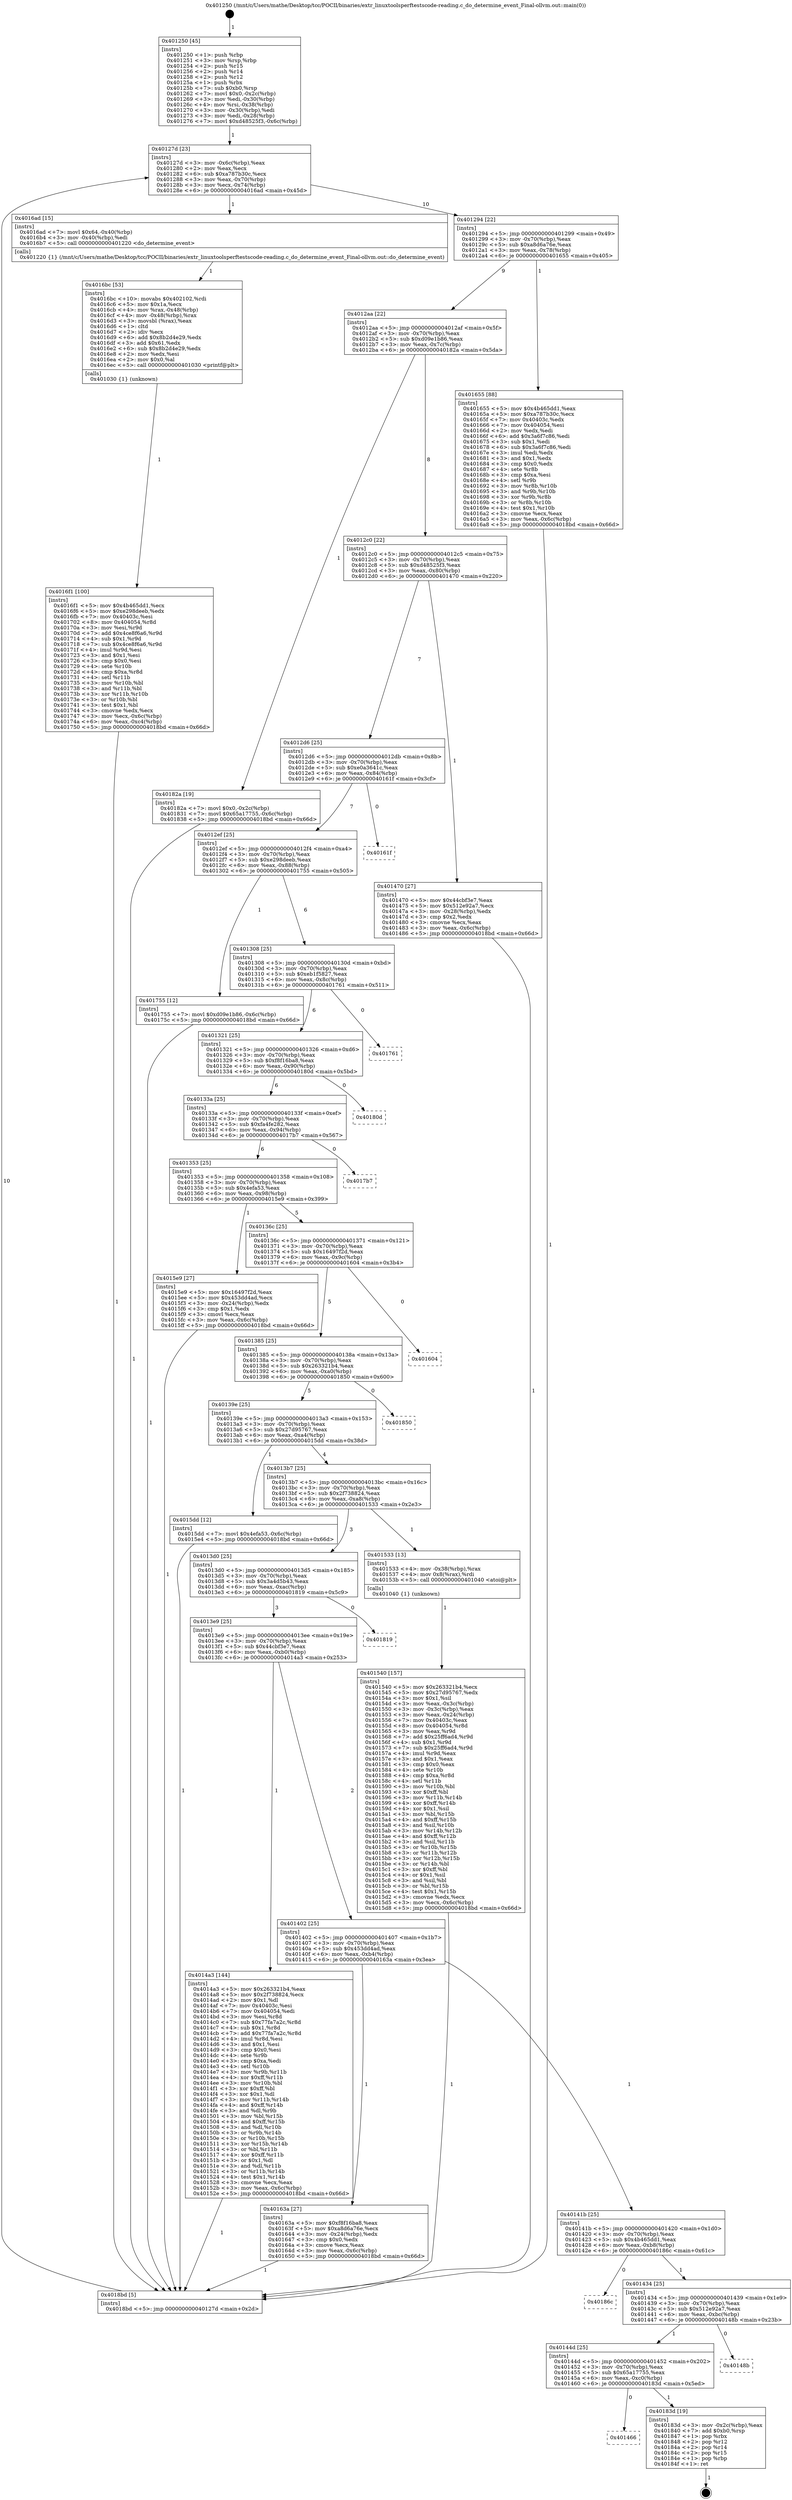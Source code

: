 digraph "0x401250" {
  label = "0x401250 (/mnt/c/Users/mathe/Desktop/tcc/POCII/binaries/extr_linuxtoolsperftestscode-reading.c_do_determine_event_Final-ollvm.out::main(0))"
  labelloc = "t"
  node[shape=record]

  Entry [label="",width=0.3,height=0.3,shape=circle,fillcolor=black,style=filled]
  "0x40127d" [label="{
     0x40127d [23]\l
     | [instrs]\l
     &nbsp;&nbsp;0x40127d \<+3\>: mov -0x6c(%rbp),%eax\l
     &nbsp;&nbsp;0x401280 \<+2\>: mov %eax,%ecx\l
     &nbsp;&nbsp;0x401282 \<+6\>: sub $0xa787b30c,%ecx\l
     &nbsp;&nbsp;0x401288 \<+3\>: mov %eax,-0x70(%rbp)\l
     &nbsp;&nbsp;0x40128b \<+3\>: mov %ecx,-0x74(%rbp)\l
     &nbsp;&nbsp;0x40128e \<+6\>: je 00000000004016ad \<main+0x45d\>\l
  }"]
  "0x4016ad" [label="{
     0x4016ad [15]\l
     | [instrs]\l
     &nbsp;&nbsp;0x4016ad \<+7\>: movl $0x64,-0x40(%rbp)\l
     &nbsp;&nbsp;0x4016b4 \<+3\>: mov -0x40(%rbp),%edi\l
     &nbsp;&nbsp;0x4016b7 \<+5\>: call 0000000000401220 \<do_determine_event\>\l
     | [calls]\l
     &nbsp;&nbsp;0x401220 \{1\} (/mnt/c/Users/mathe/Desktop/tcc/POCII/binaries/extr_linuxtoolsperftestscode-reading.c_do_determine_event_Final-ollvm.out::do_determine_event)\l
  }"]
  "0x401294" [label="{
     0x401294 [22]\l
     | [instrs]\l
     &nbsp;&nbsp;0x401294 \<+5\>: jmp 0000000000401299 \<main+0x49\>\l
     &nbsp;&nbsp;0x401299 \<+3\>: mov -0x70(%rbp),%eax\l
     &nbsp;&nbsp;0x40129c \<+5\>: sub $0xa8d6a76e,%eax\l
     &nbsp;&nbsp;0x4012a1 \<+3\>: mov %eax,-0x78(%rbp)\l
     &nbsp;&nbsp;0x4012a4 \<+6\>: je 0000000000401655 \<main+0x405\>\l
  }"]
  Exit [label="",width=0.3,height=0.3,shape=circle,fillcolor=black,style=filled,peripheries=2]
  "0x401655" [label="{
     0x401655 [88]\l
     | [instrs]\l
     &nbsp;&nbsp;0x401655 \<+5\>: mov $0x4b465dd1,%eax\l
     &nbsp;&nbsp;0x40165a \<+5\>: mov $0xa787b30c,%ecx\l
     &nbsp;&nbsp;0x40165f \<+7\>: mov 0x40403c,%edx\l
     &nbsp;&nbsp;0x401666 \<+7\>: mov 0x404054,%esi\l
     &nbsp;&nbsp;0x40166d \<+2\>: mov %edx,%edi\l
     &nbsp;&nbsp;0x40166f \<+6\>: add $0x3a6f7c86,%edi\l
     &nbsp;&nbsp;0x401675 \<+3\>: sub $0x1,%edi\l
     &nbsp;&nbsp;0x401678 \<+6\>: sub $0x3a6f7c86,%edi\l
     &nbsp;&nbsp;0x40167e \<+3\>: imul %edi,%edx\l
     &nbsp;&nbsp;0x401681 \<+3\>: and $0x1,%edx\l
     &nbsp;&nbsp;0x401684 \<+3\>: cmp $0x0,%edx\l
     &nbsp;&nbsp;0x401687 \<+4\>: sete %r8b\l
     &nbsp;&nbsp;0x40168b \<+3\>: cmp $0xa,%esi\l
     &nbsp;&nbsp;0x40168e \<+4\>: setl %r9b\l
     &nbsp;&nbsp;0x401692 \<+3\>: mov %r8b,%r10b\l
     &nbsp;&nbsp;0x401695 \<+3\>: and %r9b,%r10b\l
     &nbsp;&nbsp;0x401698 \<+3\>: xor %r9b,%r8b\l
     &nbsp;&nbsp;0x40169b \<+3\>: or %r8b,%r10b\l
     &nbsp;&nbsp;0x40169e \<+4\>: test $0x1,%r10b\l
     &nbsp;&nbsp;0x4016a2 \<+3\>: cmovne %ecx,%eax\l
     &nbsp;&nbsp;0x4016a5 \<+3\>: mov %eax,-0x6c(%rbp)\l
     &nbsp;&nbsp;0x4016a8 \<+5\>: jmp 00000000004018bd \<main+0x66d\>\l
  }"]
  "0x4012aa" [label="{
     0x4012aa [22]\l
     | [instrs]\l
     &nbsp;&nbsp;0x4012aa \<+5\>: jmp 00000000004012af \<main+0x5f\>\l
     &nbsp;&nbsp;0x4012af \<+3\>: mov -0x70(%rbp),%eax\l
     &nbsp;&nbsp;0x4012b2 \<+5\>: sub $0xd09e1b86,%eax\l
     &nbsp;&nbsp;0x4012b7 \<+3\>: mov %eax,-0x7c(%rbp)\l
     &nbsp;&nbsp;0x4012ba \<+6\>: je 000000000040182a \<main+0x5da\>\l
  }"]
  "0x401466" [label="{
     0x401466\l
  }", style=dashed]
  "0x40182a" [label="{
     0x40182a [19]\l
     | [instrs]\l
     &nbsp;&nbsp;0x40182a \<+7\>: movl $0x0,-0x2c(%rbp)\l
     &nbsp;&nbsp;0x401831 \<+7\>: movl $0x65a17755,-0x6c(%rbp)\l
     &nbsp;&nbsp;0x401838 \<+5\>: jmp 00000000004018bd \<main+0x66d\>\l
  }"]
  "0x4012c0" [label="{
     0x4012c0 [22]\l
     | [instrs]\l
     &nbsp;&nbsp;0x4012c0 \<+5\>: jmp 00000000004012c5 \<main+0x75\>\l
     &nbsp;&nbsp;0x4012c5 \<+3\>: mov -0x70(%rbp),%eax\l
     &nbsp;&nbsp;0x4012c8 \<+5\>: sub $0xd48525f3,%eax\l
     &nbsp;&nbsp;0x4012cd \<+3\>: mov %eax,-0x80(%rbp)\l
     &nbsp;&nbsp;0x4012d0 \<+6\>: je 0000000000401470 \<main+0x220\>\l
  }"]
  "0x40183d" [label="{
     0x40183d [19]\l
     | [instrs]\l
     &nbsp;&nbsp;0x40183d \<+3\>: mov -0x2c(%rbp),%eax\l
     &nbsp;&nbsp;0x401840 \<+7\>: add $0xb0,%rsp\l
     &nbsp;&nbsp;0x401847 \<+1\>: pop %rbx\l
     &nbsp;&nbsp;0x401848 \<+2\>: pop %r12\l
     &nbsp;&nbsp;0x40184a \<+2\>: pop %r14\l
     &nbsp;&nbsp;0x40184c \<+2\>: pop %r15\l
     &nbsp;&nbsp;0x40184e \<+1\>: pop %rbp\l
     &nbsp;&nbsp;0x40184f \<+1\>: ret\l
  }"]
  "0x401470" [label="{
     0x401470 [27]\l
     | [instrs]\l
     &nbsp;&nbsp;0x401470 \<+5\>: mov $0x44cbf3e7,%eax\l
     &nbsp;&nbsp;0x401475 \<+5\>: mov $0x512e92a7,%ecx\l
     &nbsp;&nbsp;0x40147a \<+3\>: mov -0x28(%rbp),%edx\l
     &nbsp;&nbsp;0x40147d \<+3\>: cmp $0x2,%edx\l
     &nbsp;&nbsp;0x401480 \<+3\>: cmovne %ecx,%eax\l
     &nbsp;&nbsp;0x401483 \<+3\>: mov %eax,-0x6c(%rbp)\l
     &nbsp;&nbsp;0x401486 \<+5\>: jmp 00000000004018bd \<main+0x66d\>\l
  }"]
  "0x4012d6" [label="{
     0x4012d6 [25]\l
     | [instrs]\l
     &nbsp;&nbsp;0x4012d6 \<+5\>: jmp 00000000004012db \<main+0x8b\>\l
     &nbsp;&nbsp;0x4012db \<+3\>: mov -0x70(%rbp),%eax\l
     &nbsp;&nbsp;0x4012de \<+5\>: sub $0xe0a3641c,%eax\l
     &nbsp;&nbsp;0x4012e3 \<+6\>: mov %eax,-0x84(%rbp)\l
     &nbsp;&nbsp;0x4012e9 \<+6\>: je 000000000040161f \<main+0x3cf\>\l
  }"]
  "0x4018bd" [label="{
     0x4018bd [5]\l
     | [instrs]\l
     &nbsp;&nbsp;0x4018bd \<+5\>: jmp 000000000040127d \<main+0x2d\>\l
  }"]
  "0x401250" [label="{
     0x401250 [45]\l
     | [instrs]\l
     &nbsp;&nbsp;0x401250 \<+1\>: push %rbp\l
     &nbsp;&nbsp;0x401251 \<+3\>: mov %rsp,%rbp\l
     &nbsp;&nbsp;0x401254 \<+2\>: push %r15\l
     &nbsp;&nbsp;0x401256 \<+2\>: push %r14\l
     &nbsp;&nbsp;0x401258 \<+2\>: push %r12\l
     &nbsp;&nbsp;0x40125a \<+1\>: push %rbx\l
     &nbsp;&nbsp;0x40125b \<+7\>: sub $0xb0,%rsp\l
     &nbsp;&nbsp;0x401262 \<+7\>: movl $0x0,-0x2c(%rbp)\l
     &nbsp;&nbsp;0x401269 \<+3\>: mov %edi,-0x30(%rbp)\l
     &nbsp;&nbsp;0x40126c \<+4\>: mov %rsi,-0x38(%rbp)\l
     &nbsp;&nbsp;0x401270 \<+3\>: mov -0x30(%rbp),%edi\l
     &nbsp;&nbsp;0x401273 \<+3\>: mov %edi,-0x28(%rbp)\l
     &nbsp;&nbsp;0x401276 \<+7\>: movl $0xd48525f3,-0x6c(%rbp)\l
  }"]
  "0x40144d" [label="{
     0x40144d [25]\l
     | [instrs]\l
     &nbsp;&nbsp;0x40144d \<+5\>: jmp 0000000000401452 \<main+0x202\>\l
     &nbsp;&nbsp;0x401452 \<+3\>: mov -0x70(%rbp),%eax\l
     &nbsp;&nbsp;0x401455 \<+5\>: sub $0x65a17755,%eax\l
     &nbsp;&nbsp;0x40145a \<+6\>: mov %eax,-0xc0(%rbp)\l
     &nbsp;&nbsp;0x401460 \<+6\>: je 000000000040183d \<main+0x5ed\>\l
  }"]
  "0x40161f" [label="{
     0x40161f\l
  }", style=dashed]
  "0x4012ef" [label="{
     0x4012ef [25]\l
     | [instrs]\l
     &nbsp;&nbsp;0x4012ef \<+5\>: jmp 00000000004012f4 \<main+0xa4\>\l
     &nbsp;&nbsp;0x4012f4 \<+3\>: mov -0x70(%rbp),%eax\l
     &nbsp;&nbsp;0x4012f7 \<+5\>: sub $0xe298deeb,%eax\l
     &nbsp;&nbsp;0x4012fc \<+6\>: mov %eax,-0x88(%rbp)\l
     &nbsp;&nbsp;0x401302 \<+6\>: je 0000000000401755 \<main+0x505\>\l
  }"]
  "0x40148b" [label="{
     0x40148b\l
  }", style=dashed]
  "0x401755" [label="{
     0x401755 [12]\l
     | [instrs]\l
     &nbsp;&nbsp;0x401755 \<+7\>: movl $0xd09e1b86,-0x6c(%rbp)\l
     &nbsp;&nbsp;0x40175c \<+5\>: jmp 00000000004018bd \<main+0x66d\>\l
  }"]
  "0x401308" [label="{
     0x401308 [25]\l
     | [instrs]\l
     &nbsp;&nbsp;0x401308 \<+5\>: jmp 000000000040130d \<main+0xbd\>\l
     &nbsp;&nbsp;0x40130d \<+3\>: mov -0x70(%rbp),%eax\l
     &nbsp;&nbsp;0x401310 \<+5\>: sub $0xeb1f5827,%eax\l
     &nbsp;&nbsp;0x401315 \<+6\>: mov %eax,-0x8c(%rbp)\l
     &nbsp;&nbsp;0x40131b \<+6\>: je 0000000000401761 \<main+0x511\>\l
  }"]
  "0x401434" [label="{
     0x401434 [25]\l
     | [instrs]\l
     &nbsp;&nbsp;0x401434 \<+5\>: jmp 0000000000401439 \<main+0x1e9\>\l
     &nbsp;&nbsp;0x401439 \<+3\>: mov -0x70(%rbp),%eax\l
     &nbsp;&nbsp;0x40143c \<+5\>: sub $0x512e92a7,%eax\l
     &nbsp;&nbsp;0x401441 \<+6\>: mov %eax,-0xbc(%rbp)\l
     &nbsp;&nbsp;0x401447 \<+6\>: je 000000000040148b \<main+0x23b\>\l
  }"]
  "0x401761" [label="{
     0x401761\l
  }", style=dashed]
  "0x401321" [label="{
     0x401321 [25]\l
     | [instrs]\l
     &nbsp;&nbsp;0x401321 \<+5\>: jmp 0000000000401326 \<main+0xd6\>\l
     &nbsp;&nbsp;0x401326 \<+3\>: mov -0x70(%rbp),%eax\l
     &nbsp;&nbsp;0x401329 \<+5\>: sub $0xf8f16ba8,%eax\l
     &nbsp;&nbsp;0x40132e \<+6\>: mov %eax,-0x90(%rbp)\l
     &nbsp;&nbsp;0x401334 \<+6\>: je 000000000040180d \<main+0x5bd\>\l
  }"]
  "0x40186c" [label="{
     0x40186c\l
  }", style=dashed]
  "0x40180d" [label="{
     0x40180d\l
  }", style=dashed]
  "0x40133a" [label="{
     0x40133a [25]\l
     | [instrs]\l
     &nbsp;&nbsp;0x40133a \<+5\>: jmp 000000000040133f \<main+0xef\>\l
     &nbsp;&nbsp;0x40133f \<+3\>: mov -0x70(%rbp),%eax\l
     &nbsp;&nbsp;0x401342 \<+5\>: sub $0xfa4fe282,%eax\l
     &nbsp;&nbsp;0x401347 \<+6\>: mov %eax,-0x94(%rbp)\l
     &nbsp;&nbsp;0x40134d \<+6\>: je 00000000004017b7 \<main+0x567\>\l
  }"]
  "0x4016f1" [label="{
     0x4016f1 [100]\l
     | [instrs]\l
     &nbsp;&nbsp;0x4016f1 \<+5\>: mov $0x4b465dd1,%ecx\l
     &nbsp;&nbsp;0x4016f6 \<+5\>: mov $0xe298deeb,%edx\l
     &nbsp;&nbsp;0x4016fb \<+7\>: mov 0x40403c,%esi\l
     &nbsp;&nbsp;0x401702 \<+8\>: mov 0x404054,%r8d\l
     &nbsp;&nbsp;0x40170a \<+3\>: mov %esi,%r9d\l
     &nbsp;&nbsp;0x40170d \<+7\>: add $0x4ce8f6a6,%r9d\l
     &nbsp;&nbsp;0x401714 \<+4\>: sub $0x1,%r9d\l
     &nbsp;&nbsp;0x401718 \<+7\>: sub $0x4ce8f6a6,%r9d\l
     &nbsp;&nbsp;0x40171f \<+4\>: imul %r9d,%esi\l
     &nbsp;&nbsp;0x401723 \<+3\>: and $0x1,%esi\l
     &nbsp;&nbsp;0x401726 \<+3\>: cmp $0x0,%esi\l
     &nbsp;&nbsp;0x401729 \<+4\>: sete %r10b\l
     &nbsp;&nbsp;0x40172d \<+4\>: cmp $0xa,%r8d\l
     &nbsp;&nbsp;0x401731 \<+4\>: setl %r11b\l
     &nbsp;&nbsp;0x401735 \<+3\>: mov %r10b,%bl\l
     &nbsp;&nbsp;0x401738 \<+3\>: and %r11b,%bl\l
     &nbsp;&nbsp;0x40173b \<+3\>: xor %r11b,%r10b\l
     &nbsp;&nbsp;0x40173e \<+3\>: or %r10b,%bl\l
     &nbsp;&nbsp;0x401741 \<+3\>: test $0x1,%bl\l
     &nbsp;&nbsp;0x401744 \<+3\>: cmovne %edx,%ecx\l
     &nbsp;&nbsp;0x401747 \<+3\>: mov %ecx,-0x6c(%rbp)\l
     &nbsp;&nbsp;0x40174a \<+6\>: mov %eax,-0xc4(%rbp)\l
     &nbsp;&nbsp;0x401750 \<+5\>: jmp 00000000004018bd \<main+0x66d\>\l
  }"]
  "0x4017b7" [label="{
     0x4017b7\l
  }", style=dashed]
  "0x401353" [label="{
     0x401353 [25]\l
     | [instrs]\l
     &nbsp;&nbsp;0x401353 \<+5\>: jmp 0000000000401358 \<main+0x108\>\l
     &nbsp;&nbsp;0x401358 \<+3\>: mov -0x70(%rbp),%eax\l
     &nbsp;&nbsp;0x40135b \<+5\>: sub $0x4efa53,%eax\l
     &nbsp;&nbsp;0x401360 \<+6\>: mov %eax,-0x98(%rbp)\l
     &nbsp;&nbsp;0x401366 \<+6\>: je 00000000004015e9 \<main+0x399\>\l
  }"]
  "0x4016bc" [label="{
     0x4016bc [53]\l
     | [instrs]\l
     &nbsp;&nbsp;0x4016bc \<+10\>: movabs $0x402102,%rdi\l
     &nbsp;&nbsp;0x4016c6 \<+5\>: mov $0x1a,%ecx\l
     &nbsp;&nbsp;0x4016cb \<+4\>: mov %rax,-0x48(%rbp)\l
     &nbsp;&nbsp;0x4016cf \<+4\>: mov -0x48(%rbp),%rax\l
     &nbsp;&nbsp;0x4016d3 \<+3\>: movsbl (%rax),%eax\l
     &nbsp;&nbsp;0x4016d6 \<+1\>: cltd\l
     &nbsp;&nbsp;0x4016d7 \<+2\>: idiv %ecx\l
     &nbsp;&nbsp;0x4016d9 \<+6\>: add $0x8b2d4e29,%edx\l
     &nbsp;&nbsp;0x4016df \<+3\>: add $0x61,%edx\l
     &nbsp;&nbsp;0x4016e2 \<+6\>: sub $0x8b2d4e29,%edx\l
     &nbsp;&nbsp;0x4016e8 \<+2\>: mov %edx,%esi\l
     &nbsp;&nbsp;0x4016ea \<+2\>: mov $0x0,%al\l
     &nbsp;&nbsp;0x4016ec \<+5\>: call 0000000000401030 \<printf@plt\>\l
     | [calls]\l
     &nbsp;&nbsp;0x401030 \{1\} (unknown)\l
  }"]
  "0x4015e9" [label="{
     0x4015e9 [27]\l
     | [instrs]\l
     &nbsp;&nbsp;0x4015e9 \<+5\>: mov $0x16497f2d,%eax\l
     &nbsp;&nbsp;0x4015ee \<+5\>: mov $0x453dd4ad,%ecx\l
     &nbsp;&nbsp;0x4015f3 \<+3\>: mov -0x24(%rbp),%edx\l
     &nbsp;&nbsp;0x4015f6 \<+3\>: cmp $0x1,%edx\l
     &nbsp;&nbsp;0x4015f9 \<+3\>: cmovl %ecx,%eax\l
     &nbsp;&nbsp;0x4015fc \<+3\>: mov %eax,-0x6c(%rbp)\l
     &nbsp;&nbsp;0x4015ff \<+5\>: jmp 00000000004018bd \<main+0x66d\>\l
  }"]
  "0x40136c" [label="{
     0x40136c [25]\l
     | [instrs]\l
     &nbsp;&nbsp;0x40136c \<+5\>: jmp 0000000000401371 \<main+0x121\>\l
     &nbsp;&nbsp;0x401371 \<+3\>: mov -0x70(%rbp),%eax\l
     &nbsp;&nbsp;0x401374 \<+5\>: sub $0x16497f2d,%eax\l
     &nbsp;&nbsp;0x401379 \<+6\>: mov %eax,-0x9c(%rbp)\l
     &nbsp;&nbsp;0x40137f \<+6\>: je 0000000000401604 \<main+0x3b4\>\l
  }"]
  "0x40141b" [label="{
     0x40141b [25]\l
     | [instrs]\l
     &nbsp;&nbsp;0x40141b \<+5\>: jmp 0000000000401420 \<main+0x1d0\>\l
     &nbsp;&nbsp;0x401420 \<+3\>: mov -0x70(%rbp),%eax\l
     &nbsp;&nbsp;0x401423 \<+5\>: sub $0x4b465dd1,%eax\l
     &nbsp;&nbsp;0x401428 \<+6\>: mov %eax,-0xb8(%rbp)\l
     &nbsp;&nbsp;0x40142e \<+6\>: je 000000000040186c \<main+0x61c\>\l
  }"]
  "0x401604" [label="{
     0x401604\l
  }", style=dashed]
  "0x401385" [label="{
     0x401385 [25]\l
     | [instrs]\l
     &nbsp;&nbsp;0x401385 \<+5\>: jmp 000000000040138a \<main+0x13a\>\l
     &nbsp;&nbsp;0x40138a \<+3\>: mov -0x70(%rbp),%eax\l
     &nbsp;&nbsp;0x40138d \<+5\>: sub $0x263321b4,%eax\l
     &nbsp;&nbsp;0x401392 \<+6\>: mov %eax,-0xa0(%rbp)\l
     &nbsp;&nbsp;0x401398 \<+6\>: je 0000000000401850 \<main+0x600\>\l
  }"]
  "0x40163a" [label="{
     0x40163a [27]\l
     | [instrs]\l
     &nbsp;&nbsp;0x40163a \<+5\>: mov $0xf8f16ba8,%eax\l
     &nbsp;&nbsp;0x40163f \<+5\>: mov $0xa8d6a76e,%ecx\l
     &nbsp;&nbsp;0x401644 \<+3\>: mov -0x24(%rbp),%edx\l
     &nbsp;&nbsp;0x401647 \<+3\>: cmp $0x0,%edx\l
     &nbsp;&nbsp;0x40164a \<+3\>: cmove %ecx,%eax\l
     &nbsp;&nbsp;0x40164d \<+3\>: mov %eax,-0x6c(%rbp)\l
     &nbsp;&nbsp;0x401650 \<+5\>: jmp 00000000004018bd \<main+0x66d\>\l
  }"]
  "0x401850" [label="{
     0x401850\l
  }", style=dashed]
  "0x40139e" [label="{
     0x40139e [25]\l
     | [instrs]\l
     &nbsp;&nbsp;0x40139e \<+5\>: jmp 00000000004013a3 \<main+0x153\>\l
     &nbsp;&nbsp;0x4013a3 \<+3\>: mov -0x70(%rbp),%eax\l
     &nbsp;&nbsp;0x4013a6 \<+5\>: sub $0x27d95767,%eax\l
     &nbsp;&nbsp;0x4013ab \<+6\>: mov %eax,-0xa4(%rbp)\l
     &nbsp;&nbsp;0x4013b1 \<+6\>: je 00000000004015dd \<main+0x38d\>\l
  }"]
  "0x401540" [label="{
     0x401540 [157]\l
     | [instrs]\l
     &nbsp;&nbsp;0x401540 \<+5\>: mov $0x263321b4,%ecx\l
     &nbsp;&nbsp;0x401545 \<+5\>: mov $0x27d95767,%edx\l
     &nbsp;&nbsp;0x40154a \<+3\>: mov $0x1,%sil\l
     &nbsp;&nbsp;0x40154d \<+3\>: mov %eax,-0x3c(%rbp)\l
     &nbsp;&nbsp;0x401550 \<+3\>: mov -0x3c(%rbp),%eax\l
     &nbsp;&nbsp;0x401553 \<+3\>: mov %eax,-0x24(%rbp)\l
     &nbsp;&nbsp;0x401556 \<+7\>: mov 0x40403c,%eax\l
     &nbsp;&nbsp;0x40155d \<+8\>: mov 0x404054,%r8d\l
     &nbsp;&nbsp;0x401565 \<+3\>: mov %eax,%r9d\l
     &nbsp;&nbsp;0x401568 \<+7\>: add $0x25ff6ad4,%r9d\l
     &nbsp;&nbsp;0x40156f \<+4\>: sub $0x1,%r9d\l
     &nbsp;&nbsp;0x401573 \<+7\>: sub $0x25ff6ad4,%r9d\l
     &nbsp;&nbsp;0x40157a \<+4\>: imul %r9d,%eax\l
     &nbsp;&nbsp;0x40157e \<+3\>: and $0x1,%eax\l
     &nbsp;&nbsp;0x401581 \<+3\>: cmp $0x0,%eax\l
     &nbsp;&nbsp;0x401584 \<+4\>: sete %r10b\l
     &nbsp;&nbsp;0x401588 \<+4\>: cmp $0xa,%r8d\l
     &nbsp;&nbsp;0x40158c \<+4\>: setl %r11b\l
     &nbsp;&nbsp;0x401590 \<+3\>: mov %r10b,%bl\l
     &nbsp;&nbsp;0x401593 \<+3\>: xor $0xff,%bl\l
     &nbsp;&nbsp;0x401596 \<+3\>: mov %r11b,%r14b\l
     &nbsp;&nbsp;0x401599 \<+4\>: xor $0xff,%r14b\l
     &nbsp;&nbsp;0x40159d \<+4\>: xor $0x1,%sil\l
     &nbsp;&nbsp;0x4015a1 \<+3\>: mov %bl,%r15b\l
     &nbsp;&nbsp;0x4015a4 \<+4\>: and $0xff,%r15b\l
     &nbsp;&nbsp;0x4015a8 \<+3\>: and %sil,%r10b\l
     &nbsp;&nbsp;0x4015ab \<+3\>: mov %r14b,%r12b\l
     &nbsp;&nbsp;0x4015ae \<+4\>: and $0xff,%r12b\l
     &nbsp;&nbsp;0x4015b2 \<+3\>: and %sil,%r11b\l
     &nbsp;&nbsp;0x4015b5 \<+3\>: or %r10b,%r15b\l
     &nbsp;&nbsp;0x4015b8 \<+3\>: or %r11b,%r12b\l
     &nbsp;&nbsp;0x4015bb \<+3\>: xor %r12b,%r15b\l
     &nbsp;&nbsp;0x4015be \<+3\>: or %r14b,%bl\l
     &nbsp;&nbsp;0x4015c1 \<+3\>: xor $0xff,%bl\l
     &nbsp;&nbsp;0x4015c4 \<+4\>: or $0x1,%sil\l
     &nbsp;&nbsp;0x4015c8 \<+3\>: and %sil,%bl\l
     &nbsp;&nbsp;0x4015cb \<+3\>: or %bl,%r15b\l
     &nbsp;&nbsp;0x4015ce \<+4\>: test $0x1,%r15b\l
     &nbsp;&nbsp;0x4015d2 \<+3\>: cmovne %edx,%ecx\l
     &nbsp;&nbsp;0x4015d5 \<+3\>: mov %ecx,-0x6c(%rbp)\l
     &nbsp;&nbsp;0x4015d8 \<+5\>: jmp 00000000004018bd \<main+0x66d\>\l
  }"]
  "0x4015dd" [label="{
     0x4015dd [12]\l
     | [instrs]\l
     &nbsp;&nbsp;0x4015dd \<+7\>: movl $0x4efa53,-0x6c(%rbp)\l
     &nbsp;&nbsp;0x4015e4 \<+5\>: jmp 00000000004018bd \<main+0x66d\>\l
  }"]
  "0x4013b7" [label="{
     0x4013b7 [25]\l
     | [instrs]\l
     &nbsp;&nbsp;0x4013b7 \<+5\>: jmp 00000000004013bc \<main+0x16c\>\l
     &nbsp;&nbsp;0x4013bc \<+3\>: mov -0x70(%rbp),%eax\l
     &nbsp;&nbsp;0x4013bf \<+5\>: sub $0x2f738824,%eax\l
     &nbsp;&nbsp;0x4013c4 \<+6\>: mov %eax,-0xa8(%rbp)\l
     &nbsp;&nbsp;0x4013ca \<+6\>: je 0000000000401533 \<main+0x2e3\>\l
  }"]
  "0x401402" [label="{
     0x401402 [25]\l
     | [instrs]\l
     &nbsp;&nbsp;0x401402 \<+5\>: jmp 0000000000401407 \<main+0x1b7\>\l
     &nbsp;&nbsp;0x401407 \<+3\>: mov -0x70(%rbp),%eax\l
     &nbsp;&nbsp;0x40140a \<+5\>: sub $0x453dd4ad,%eax\l
     &nbsp;&nbsp;0x40140f \<+6\>: mov %eax,-0xb4(%rbp)\l
     &nbsp;&nbsp;0x401415 \<+6\>: je 000000000040163a \<main+0x3ea\>\l
  }"]
  "0x401533" [label="{
     0x401533 [13]\l
     | [instrs]\l
     &nbsp;&nbsp;0x401533 \<+4\>: mov -0x38(%rbp),%rax\l
     &nbsp;&nbsp;0x401537 \<+4\>: mov 0x8(%rax),%rdi\l
     &nbsp;&nbsp;0x40153b \<+5\>: call 0000000000401040 \<atoi@plt\>\l
     | [calls]\l
     &nbsp;&nbsp;0x401040 \{1\} (unknown)\l
  }"]
  "0x4013d0" [label="{
     0x4013d0 [25]\l
     | [instrs]\l
     &nbsp;&nbsp;0x4013d0 \<+5\>: jmp 00000000004013d5 \<main+0x185\>\l
     &nbsp;&nbsp;0x4013d5 \<+3\>: mov -0x70(%rbp),%eax\l
     &nbsp;&nbsp;0x4013d8 \<+5\>: sub $0x3a4d5b43,%eax\l
     &nbsp;&nbsp;0x4013dd \<+6\>: mov %eax,-0xac(%rbp)\l
     &nbsp;&nbsp;0x4013e3 \<+6\>: je 0000000000401819 \<main+0x5c9\>\l
  }"]
  "0x4014a3" [label="{
     0x4014a3 [144]\l
     | [instrs]\l
     &nbsp;&nbsp;0x4014a3 \<+5\>: mov $0x263321b4,%eax\l
     &nbsp;&nbsp;0x4014a8 \<+5\>: mov $0x2f738824,%ecx\l
     &nbsp;&nbsp;0x4014ad \<+2\>: mov $0x1,%dl\l
     &nbsp;&nbsp;0x4014af \<+7\>: mov 0x40403c,%esi\l
     &nbsp;&nbsp;0x4014b6 \<+7\>: mov 0x404054,%edi\l
     &nbsp;&nbsp;0x4014bd \<+3\>: mov %esi,%r8d\l
     &nbsp;&nbsp;0x4014c0 \<+7\>: sub $0x77fa7a2c,%r8d\l
     &nbsp;&nbsp;0x4014c7 \<+4\>: sub $0x1,%r8d\l
     &nbsp;&nbsp;0x4014cb \<+7\>: add $0x77fa7a2c,%r8d\l
     &nbsp;&nbsp;0x4014d2 \<+4\>: imul %r8d,%esi\l
     &nbsp;&nbsp;0x4014d6 \<+3\>: and $0x1,%esi\l
     &nbsp;&nbsp;0x4014d9 \<+3\>: cmp $0x0,%esi\l
     &nbsp;&nbsp;0x4014dc \<+4\>: sete %r9b\l
     &nbsp;&nbsp;0x4014e0 \<+3\>: cmp $0xa,%edi\l
     &nbsp;&nbsp;0x4014e3 \<+4\>: setl %r10b\l
     &nbsp;&nbsp;0x4014e7 \<+3\>: mov %r9b,%r11b\l
     &nbsp;&nbsp;0x4014ea \<+4\>: xor $0xff,%r11b\l
     &nbsp;&nbsp;0x4014ee \<+3\>: mov %r10b,%bl\l
     &nbsp;&nbsp;0x4014f1 \<+3\>: xor $0xff,%bl\l
     &nbsp;&nbsp;0x4014f4 \<+3\>: xor $0x1,%dl\l
     &nbsp;&nbsp;0x4014f7 \<+3\>: mov %r11b,%r14b\l
     &nbsp;&nbsp;0x4014fa \<+4\>: and $0xff,%r14b\l
     &nbsp;&nbsp;0x4014fe \<+3\>: and %dl,%r9b\l
     &nbsp;&nbsp;0x401501 \<+3\>: mov %bl,%r15b\l
     &nbsp;&nbsp;0x401504 \<+4\>: and $0xff,%r15b\l
     &nbsp;&nbsp;0x401508 \<+3\>: and %dl,%r10b\l
     &nbsp;&nbsp;0x40150b \<+3\>: or %r9b,%r14b\l
     &nbsp;&nbsp;0x40150e \<+3\>: or %r10b,%r15b\l
     &nbsp;&nbsp;0x401511 \<+3\>: xor %r15b,%r14b\l
     &nbsp;&nbsp;0x401514 \<+3\>: or %bl,%r11b\l
     &nbsp;&nbsp;0x401517 \<+4\>: xor $0xff,%r11b\l
     &nbsp;&nbsp;0x40151b \<+3\>: or $0x1,%dl\l
     &nbsp;&nbsp;0x40151e \<+3\>: and %dl,%r11b\l
     &nbsp;&nbsp;0x401521 \<+3\>: or %r11b,%r14b\l
     &nbsp;&nbsp;0x401524 \<+4\>: test $0x1,%r14b\l
     &nbsp;&nbsp;0x401528 \<+3\>: cmovne %ecx,%eax\l
     &nbsp;&nbsp;0x40152b \<+3\>: mov %eax,-0x6c(%rbp)\l
     &nbsp;&nbsp;0x40152e \<+5\>: jmp 00000000004018bd \<main+0x66d\>\l
  }"]
  "0x401819" [label="{
     0x401819\l
  }", style=dashed]
  "0x4013e9" [label="{
     0x4013e9 [25]\l
     | [instrs]\l
     &nbsp;&nbsp;0x4013e9 \<+5\>: jmp 00000000004013ee \<main+0x19e\>\l
     &nbsp;&nbsp;0x4013ee \<+3\>: mov -0x70(%rbp),%eax\l
     &nbsp;&nbsp;0x4013f1 \<+5\>: sub $0x44cbf3e7,%eax\l
     &nbsp;&nbsp;0x4013f6 \<+6\>: mov %eax,-0xb0(%rbp)\l
     &nbsp;&nbsp;0x4013fc \<+6\>: je 00000000004014a3 \<main+0x253\>\l
  }"]
  Entry -> "0x401250" [label=" 1"]
  "0x40127d" -> "0x4016ad" [label=" 1"]
  "0x40127d" -> "0x401294" [label=" 10"]
  "0x40183d" -> Exit [label=" 1"]
  "0x401294" -> "0x401655" [label=" 1"]
  "0x401294" -> "0x4012aa" [label=" 9"]
  "0x40144d" -> "0x401466" [label=" 0"]
  "0x4012aa" -> "0x40182a" [label=" 1"]
  "0x4012aa" -> "0x4012c0" [label=" 8"]
  "0x40144d" -> "0x40183d" [label=" 1"]
  "0x4012c0" -> "0x401470" [label=" 1"]
  "0x4012c0" -> "0x4012d6" [label=" 7"]
  "0x401470" -> "0x4018bd" [label=" 1"]
  "0x401250" -> "0x40127d" [label=" 1"]
  "0x4018bd" -> "0x40127d" [label=" 10"]
  "0x401434" -> "0x40144d" [label=" 1"]
  "0x4012d6" -> "0x40161f" [label=" 0"]
  "0x4012d6" -> "0x4012ef" [label=" 7"]
  "0x401434" -> "0x40148b" [label=" 0"]
  "0x4012ef" -> "0x401755" [label=" 1"]
  "0x4012ef" -> "0x401308" [label=" 6"]
  "0x40141b" -> "0x401434" [label=" 1"]
  "0x401308" -> "0x401761" [label=" 0"]
  "0x401308" -> "0x401321" [label=" 6"]
  "0x40141b" -> "0x40186c" [label=" 0"]
  "0x401321" -> "0x40180d" [label=" 0"]
  "0x401321" -> "0x40133a" [label=" 6"]
  "0x40182a" -> "0x4018bd" [label=" 1"]
  "0x40133a" -> "0x4017b7" [label=" 0"]
  "0x40133a" -> "0x401353" [label=" 6"]
  "0x401755" -> "0x4018bd" [label=" 1"]
  "0x401353" -> "0x4015e9" [label=" 1"]
  "0x401353" -> "0x40136c" [label=" 5"]
  "0x4016f1" -> "0x4018bd" [label=" 1"]
  "0x40136c" -> "0x401604" [label=" 0"]
  "0x40136c" -> "0x401385" [label=" 5"]
  "0x4016bc" -> "0x4016f1" [label=" 1"]
  "0x401385" -> "0x401850" [label=" 0"]
  "0x401385" -> "0x40139e" [label=" 5"]
  "0x4016ad" -> "0x4016bc" [label=" 1"]
  "0x40139e" -> "0x4015dd" [label=" 1"]
  "0x40139e" -> "0x4013b7" [label=" 4"]
  "0x40163a" -> "0x4018bd" [label=" 1"]
  "0x4013b7" -> "0x401533" [label=" 1"]
  "0x4013b7" -> "0x4013d0" [label=" 3"]
  "0x401402" -> "0x40141b" [label=" 1"]
  "0x4013d0" -> "0x401819" [label=" 0"]
  "0x4013d0" -> "0x4013e9" [label=" 3"]
  "0x401402" -> "0x40163a" [label=" 1"]
  "0x4013e9" -> "0x4014a3" [label=" 1"]
  "0x4013e9" -> "0x401402" [label=" 2"]
  "0x4014a3" -> "0x4018bd" [label=" 1"]
  "0x401533" -> "0x401540" [label=" 1"]
  "0x401540" -> "0x4018bd" [label=" 1"]
  "0x4015dd" -> "0x4018bd" [label=" 1"]
  "0x4015e9" -> "0x4018bd" [label=" 1"]
  "0x401655" -> "0x4018bd" [label=" 1"]
}
